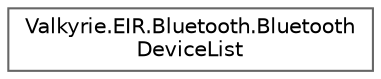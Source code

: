 digraph "Graphical Class Hierarchy"
{
 // LATEX_PDF_SIZE
  bgcolor="transparent";
  edge [fontname=Helvetica,fontsize=10,labelfontname=Helvetica,labelfontsize=10];
  node [fontname=Helvetica,fontsize=10,shape=box,height=0.2,width=0.4];
  rankdir="LR";
  Node0 [id="Node000000",label="Valkyrie.EIR.Bluetooth.Bluetooth\lDeviceList",height=0.2,width=0.4,color="grey40", fillcolor="white", style="filled",URL="$d6/dd1/class_valkyrie_1_1_e_i_r_1_1_bluetooth_1_1_bluetooth_device_list.html",tooltip="Defines a list of devices returned from the Bluetooth scan method."];
}

